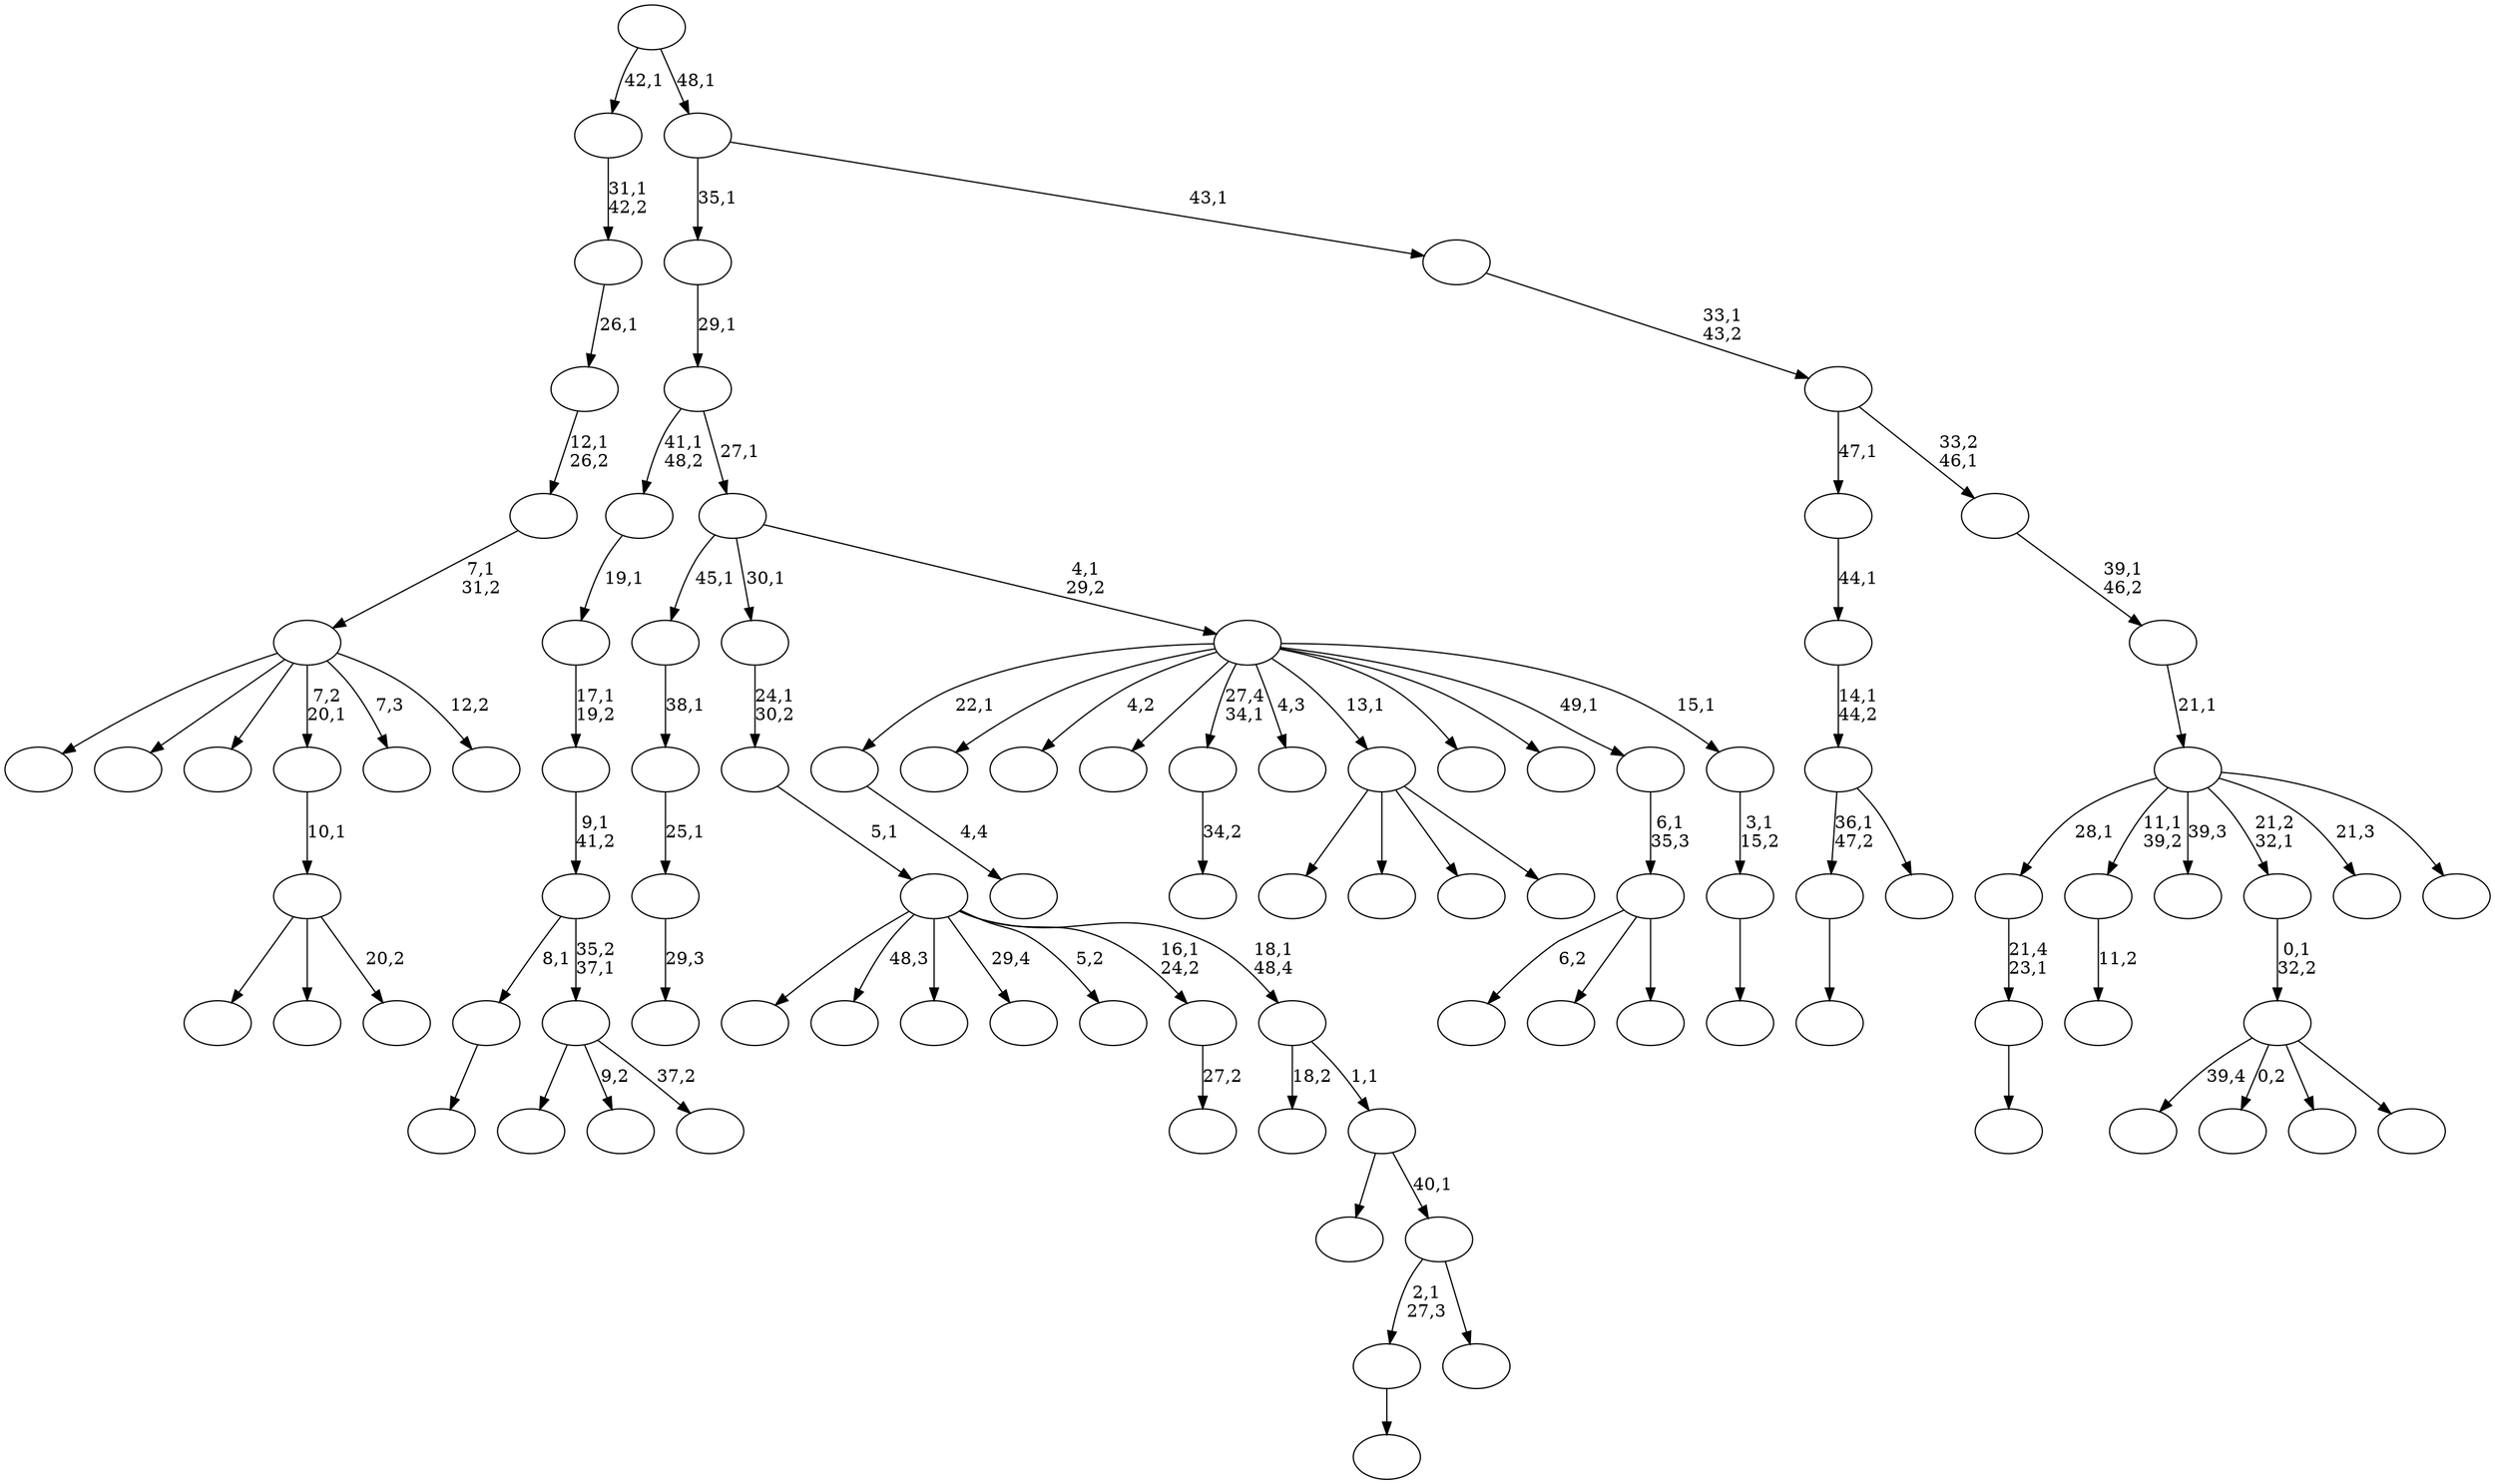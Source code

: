 digraph T {
	100 [label=""]
	99 [label=""]
	98 [label=""]
	97 [label=""]
	96 [label=""]
	95 [label=""]
	94 [label=""]
	93 [label=""]
	92 [label=""]
	91 [label=""]
	90 [label=""]
	89 [label=""]
	88 [label=""]
	87 [label=""]
	86 [label=""]
	85 [label=""]
	84 [label=""]
	83 [label=""]
	82 [label=""]
	81 [label=""]
	80 [label=""]
	79 [label=""]
	78 [label=""]
	77 [label=""]
	76 [label=""]
	75 [label=""]
	74 [label=""]
	73 [label=""]
	72 [label=""]
	71 [label=""]
	70 [label=""]
	69 [label=""]
	68 [label=""]
	67 [label=""]
	66 [label=""]
	65 [label=""]
	64 [label=""]
	63 [label=""]
	62 [label=""]
	61 [label=""]
	60 [label=""]
	59 [label=""]
	58 [label=""]
	57 [label=""]
	56 [label=""]
	55 [label=""]
	54 [label=""]
	53 [label=""]
	52 [label=""]
	51 [label=""]
	50 [label=""]
	49 [label=""]
	48 [label=""]
	47 [label=""]
	46 [label=""]
	45 [label=""]
	44 [label=""]
	43 [label=""]
	42 [label=""]
	41 [label=""]
	40 [label=""]
	39 [label=""]
	38 [label=""]
	37 [label=""]
	36 [label=""]
	35 [label=""]
	34 [label=""]
	33 [label=""]
	32 [label=""]
	31 [label=""]
	30 [label=""]
	29 [label=""]
	28 [label=""]
	27 [label=""]
	26 [label=""]
	25 [label=""]
	24 [label=""]
	23 [label=""]
	22 [label=""]
	21 [label=""]
	20 [label=""]
	19 [label=""]
	18 [label=""]
	17 [label=""]
	16 [label=""]
	15 [label=""]
	14 [label=""]
	13 [label=""]
	12 [label=""]
	11 [label=""]
	10 [label=""]
	9 [label=""]
	8 [label=""]
	7 [label=""]
	6 [label=""]
	5 [label=""]
	4 [label=""]
	3 [label=""]
	2 [label=""]
	1 [label=""]
	0 [label=""]
	94 -> 95 [label=""]
	92 -> 93 [label="4,4"]
	80 -> 81 [label=""]
	79 -> 80 [label="21,4\n23,1"]
	76 -> 77 [label="11,2"]
	73 -> 96 [label=""]
	73 -> 89 [label="9,2"]
	73 -> 74 [label="37,2"]
	72 -> 94 [label="8,1"]
	72 -> 73 [label="35,2\n37,1"]
	71 -> 72 [label="9,1\n41,2"]
	70 -> 71 [label="17,1\n19,2"]
	69 -> 70 [label="19,1"]
	65 -> 66 [label="29,3"]
	64 -> 65 [label="25,1"]
	63 -> 64 [label="38,1"]
	61 -> 62 [label=""]
	59 -> 60 [label=""]
	56 -> 98 [label=""]
	56 -> 85 [label=""]
	56 -> 57 [label="20,2"]
	55 -> 56 [label="10,1"]
	53 -> 54 [label="34,2"]
	46 -> 100 [label="39,4"]
	46 -> 97 [label="0,2"]
	46 -> 86 [label=""]
	46 -> 47 [label=""]
	45 -> 46 [label="0,1\n32,2"]
	43 -> 90 [label=""]
	43 -> 84 [label=""]
	43 -> 78 [label=""]
	43 -> 44 [label=""]
	37 -> 59 [label="36,1\n47,2"]
	37 -> 38 [label=""]
	36 -> 37 [label="14,1\n44,2"]
	35 -> 36 [label="44,1"]
	32 -> 83 [label="6,2"]
	32 -> 50 [label=""]
	32 -> 33 [label=""]
	31 -> 32 [label="6,1\n35,3"]
	28 -> 29 [label="27,2"]
	26 -> 61 [label="2,1\n27,3"]
	26 -> 27 [label=""]
	25 -> 41 [label=""]
	25 -> 26 [label="40,1"]
	24 -> 99 [label="18,2"]
	24 -> 25 [label="1,1"]
	23 -> 91 [label=""]
	23 -> 51 [label="48,3"]
	23 -> 49 [label=""]
	23 -> 48 [label="29,4"]
	23 -> 30 [label="5,2"]
	23 -> 28 [label="16,1\n24,2"]
	23 -> 24 [label="18,1\n48,4"]
	22 -> 23 [label="5,1"]
	21 -> 22 [label="24,1\n30,2"]
	19 -> 20 [label=""]
	18 -> 19 [label="3,1\n15,2"]
	17 -> 92 [label="22,1"]
	17 -> 88 [label=""]
	17 -> 82 [label="4,2"]
	17 -> 67 [label=""]
	17 -> 53 [label="27,4\n34,1"]
	17 -> 52 [label="4,3"]
	17 -> 43 [label="13,1"]
	17 -> 42 [label=""]
	17 -> 40 [label=""]
	17 -> 31 [label="49,1"]
	17 -> 18 [label="15,1"]
	16 -> 63 [label="45,1"]
	16 -> 21 [label="30,1"]
	16 -> 17 [label="4,1\n29,2"]
	15 -> 69 [label="41,1\n48,2"]
	15 -> 16 [label="27,1"]
	14 -> 15 [label="29,1"]
	12 -> 87 [label=""]
	12 -> 75 [label=""]
	12 -> 68 [label=""]
	12 -> 55 [label="7,2\n20,1"]
	12 -> 39 [label="7,3"]
	12 -> 13 [label="12,2"]
	11 -> 12 [label="7,1\n31,2"]
	10 -> 11 [label="12,1\n26,2"]
	9 -> 10 [label="26,1"]
	8 -> 9 [label="31,1\n42,2"]
	6 -> 79 [label="28,1"]
	6 -> 76 [label="11,1\n39,2"]
	6 -> 58 [label="39,3"]
	6 -> 45 [label="21,2\n32,1"]
	6 -> 34 [label="21,3"]
	6 -> 7 [label=""]
	5 -> 6 [label="21,1"]
	4 -> 5 [label="39,1\n46,2"]
	3 -> 35 [label="47,1"]
	3 -> 4 [label="33,2\n46,1"]
	2 -> 3 [label="33,1\n43,2"]
	1 -> 14 [label="35,1"]
	1 -> 2 [label="43,1"]
	0 -> 8 [label="42,1"]
	0 -> 1 [label="48,1"]
}
